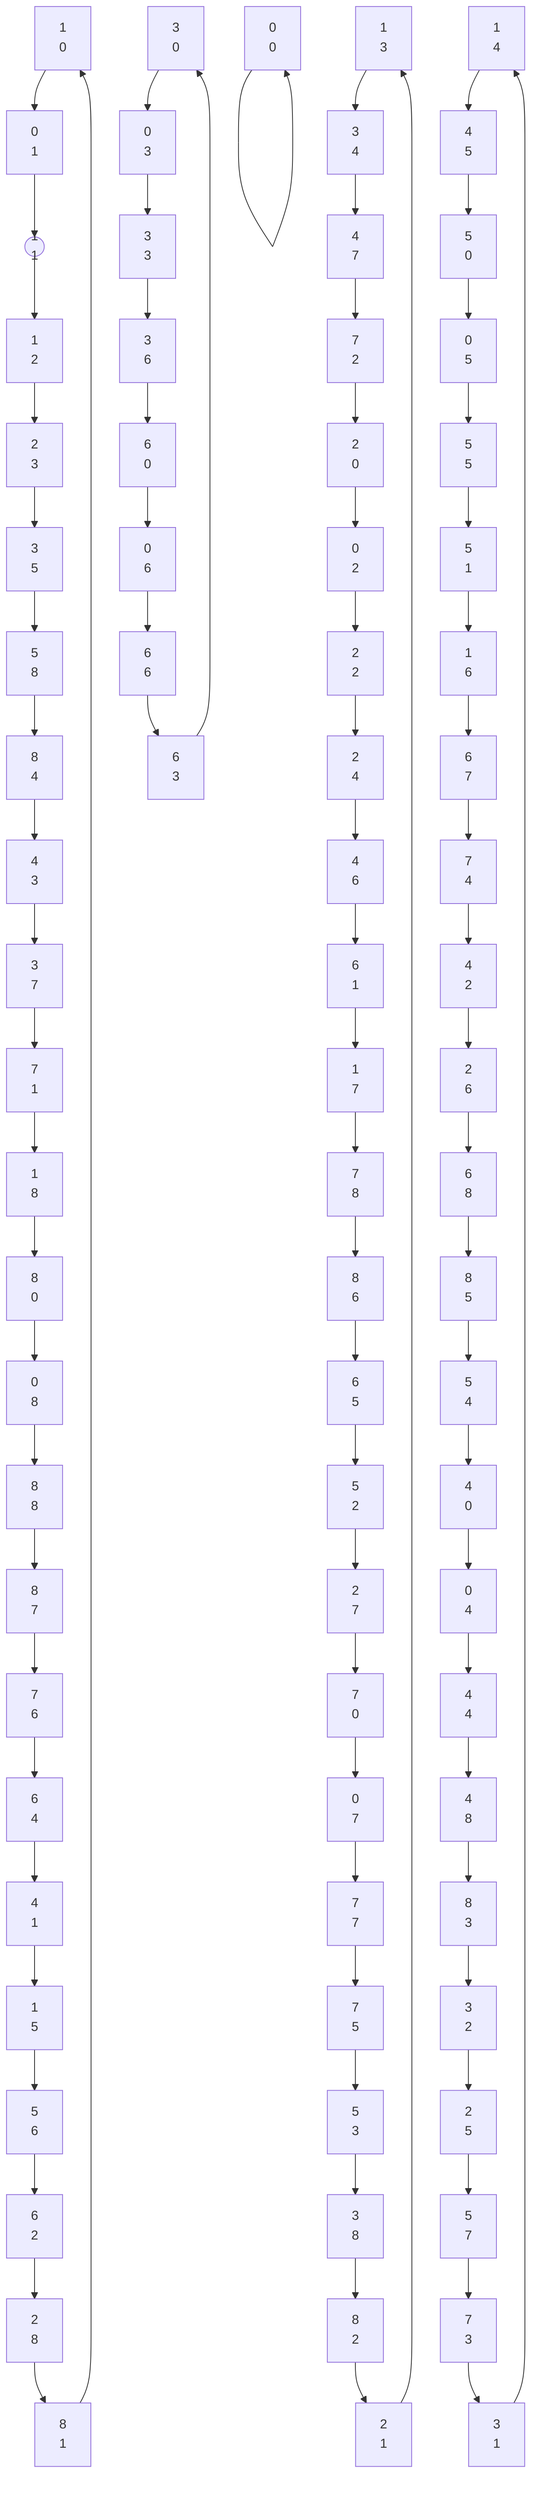 graph TD;
  00[0<br/>0]-->00;
  01[0<br/>1]-->11;
  02[0<br/>2]-->22;
  03[0<br/>3]-->33;
  04[0<br/>4]-->44;
  05[0<br/>5]-->55;
  06[0<br/>6]-->66;
  07[0<br/>7]-->77;
  08[0<br/>8]-->88;
  10[1<br/>0]-->01;
  11((1<br/>1))-->12;
  12[1<br/>2]-->23;
  13[1<br/>3]-->34;
  14[1<br/>4]-->45;
  15[1<br/>5]-->56;
  16[1<br/>6]-->67;
  17[1<br/>7]-->78;
  18[1<br/>8]-->80;
  20[2<br/>0]-->02;
  21[2<br/>1]-->13;
  22[2<br/>2]-->24;
  23[2<br/>3]-->35;
  24[2<br/>4]-->46;
  25[2<br/>5]-->57;
  26[2<br/>6]-->68;
  27[2<br/>7]-->70;
  28[2<br/>8]-->81;
  30[3<br/>0]-->03;
  31[3<br/>1]-->14;
  32[3<br/>2]-->25;
  33[3<br/>3]-->36;
  34[3<br/>4]-->47;
  35[3<br/>5]-->58;
  36[3<br/>6]-->60;
  37[3<br/>7]-->71;
  38[3<br/>8]-->82;
  40[4<br/>0]-->04;
  41[4<br/>1]-->15;
  42[4<br/>2]-->26;
  43[4<br/>3]-->37;
  44[4<br/>4]-->48;
  45[4<br/>5]-->50;
  46[4<br/>6]-->61;
  47[4<br/>7]-->72;
  48[4<br/>8]-->83;
  50[5<br/>0]-->05;
  51[5<br/>1]-->16;
  52[5<br/>2]-->27;
  53[5<br/>3]-->38;
  54[5<br/>4]-->40;
  55[5<br/>5]-->51;
  56[5<br/>6]-->62;
  57[5<br/>7]-->73;
  58[5<br/>8]-->84;
  60[6<br/>0]-->06;
  61[6<br/>1]-->17;
  62[6<br/>2]-->28;
  63[6<br/>3]-->30;
  64[6<br/>4]-->41;
  65[6<br/>5]-->52;
  66[6<br/>6]-->63;
  67[6<br/>7]-->74;
  68[6<br/>8]-->85;
  70[7<br/>0]-->07;
  71[7<br/>1]-->18;
  72[7<br/>2]-->20;
  73[7<br/>3]-->31;
  74[7<br/>4]-->42;
  75[7<br/>5]-->53;
  76[7<br/>6]-->64;
  77[7<br/>7]-->75;
  78[7<br/>8]-->86;
  80[8<br/>0]-->08;
  81[8<br/>1]-->10;
  82[8<br/>2]-->21;
  83[8<br/>3]-->32;
  84[8<br/>4]-->43;
  85[8<br/>5]-->54;
  86[8<br/>6]-->65;
  87[8<br/>7]-->76;
  88[8<br/>8]-->87;